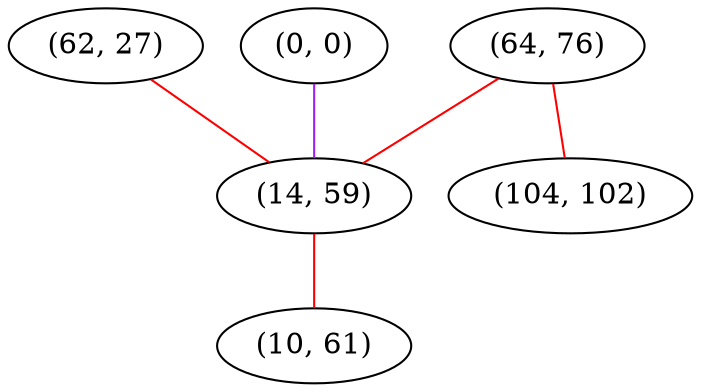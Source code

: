 graph "" {
"(62, 27)";
"(0, 0)";
"(64, 76)";
"(14, 59)";
"(104, 102)";
"(10, 61)";
"(62, 27)" -- "(14, 59)"  [color=red, key=0, weight=1];
"(0, 0)" -- "(14, 59)"  [color=purple, key=0, weight=4];
"(64, 76)" -- "(14, 59)"  [color=red, key=0, weight=1];
"(64, 76)" -- "(104, 102)"  [color=red, key=0, weight=1];
"(14, 59)" -- "(10, 61)"  [color=red, key=0, weight=1];
}
